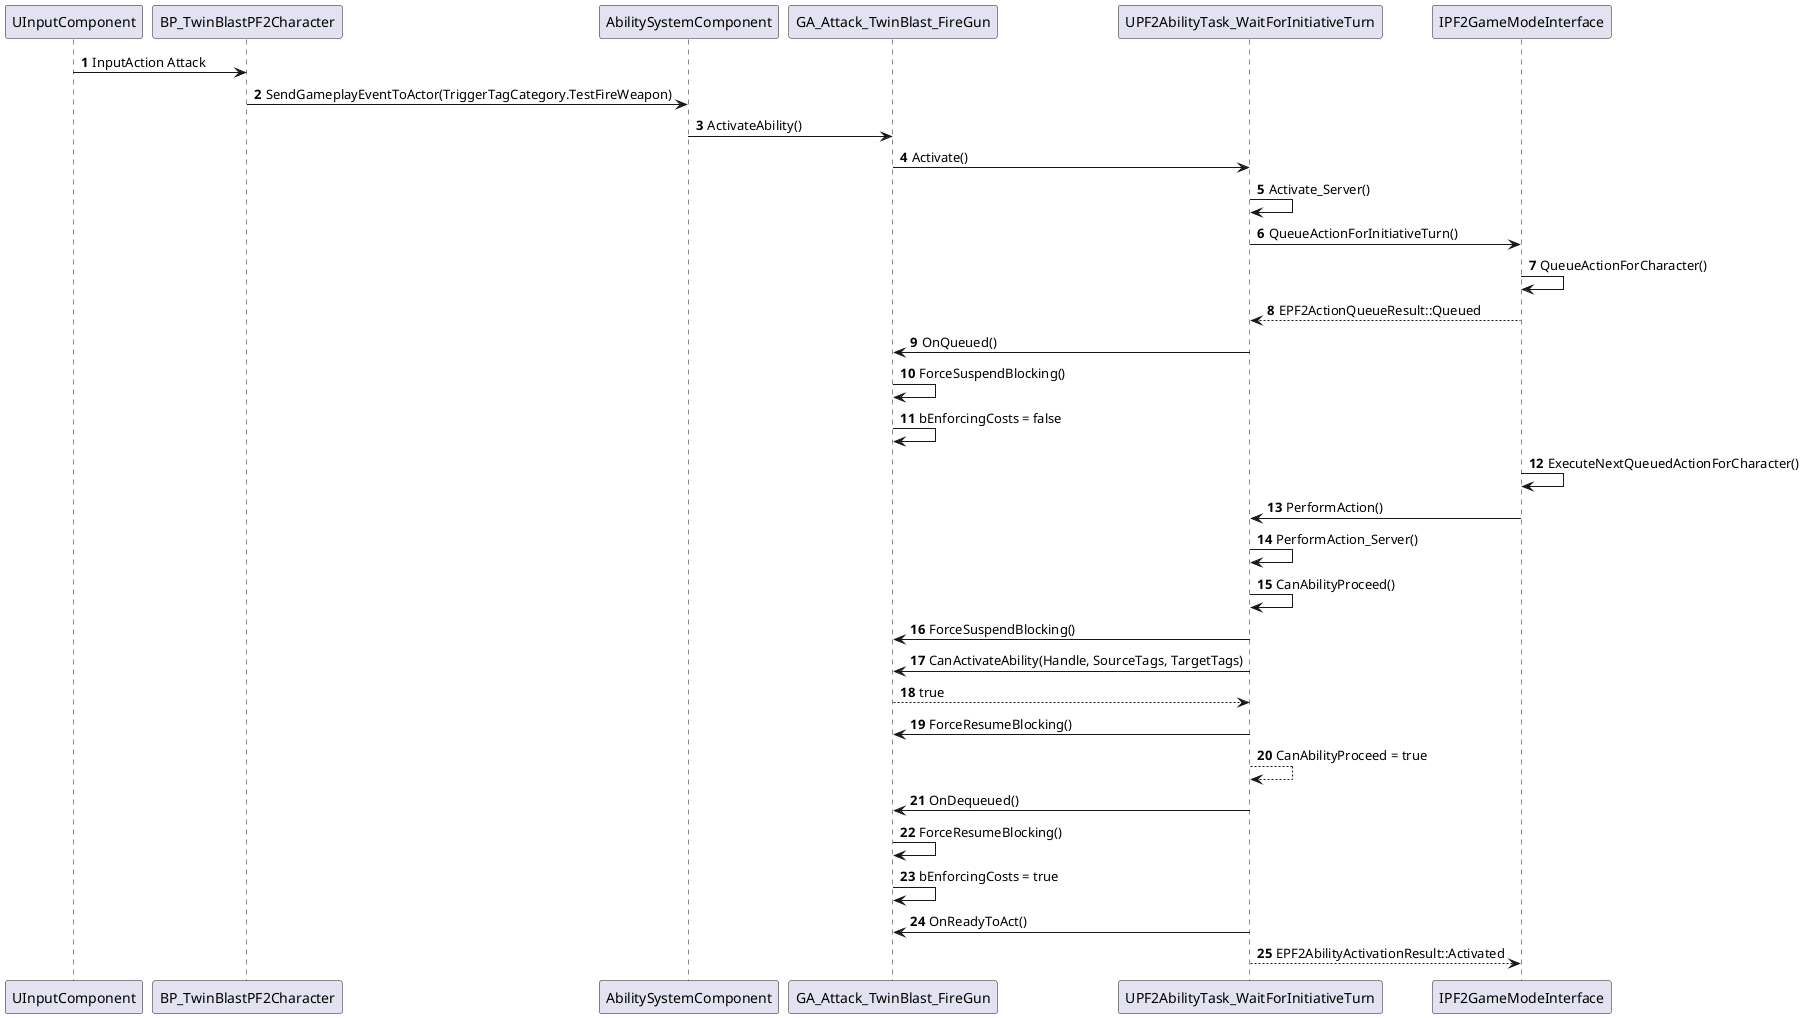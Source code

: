 ﻿@startuml

autonumber

UInputComponent -> BP_TwinBlastPF2Character: InputAction Attack
BP_TwinBlastPF2Character -> AbilitySystemComponent: SendGameplayEventToActor(TriggerTagCategory.TestFireWeapon)

AbilitySystemComponent -> GA_Attack_TwinBlast_FireGun: ActivateAbility()
GA_Attack_TwinBlast_FireGun -> UPF2AbilityTask_WaitForInitiativeTurn: Activate()

UPF2AbilityTask_WaitForInitiativeTurn -> UPF2AbilityTask_WaitForInitiativeTurn: Activate_Server()
UPF2AbilityTask_WaitForInitiativeTurn -> IPF2GameModeInterface: QueueActionForInitiativeTurn()

IPF2GameModeInterface -> IPF2GameModeInterface: QueueActionForCharacter()
IPF2GameModeInterface --> UPF2AbilityTask_WaitForInitiativeTurn: EPF2ActionQueueResult::Queued

UPF2AbilityTask_WaitForInitiativeTurn -> GA_Attack_TwinBlast_FireGun: OnQueued()
GA_Attack_TwinBlast_FireGun -> GA_Attack_TwinBlast_FireGun: ForceSuspendBlocking()
GA_Attack_TwinBlast_FireGun -> GA_Attack_TwinBlast_FireGun: bEnforcingCosts = false

IPF2GameModeInterface -> IPF2GameModeInterface: ExecuteNextQueuedActionForCharacter()

IPF2GameModeInterface -> UPF2AbilityTask_WaitForInitiativeTurn: PerformAction()
UPF2AbilityTask_WaitForInitiativeTurn -> UPF2AbilityTask_WaitForInitiativeTurn: PerformAction_Server()

UPF2AbilityTask_WaitForInitiativeTurn -> UPF2AbilityTask_WaitForInitiativeTurn: CanAbilityProceed()
UPF2AbilityTask_WaitForInitiativeTurn -> GA_Attack_TwinBlast_FireGun: ForceSuspendBlocking()
UPF2AbilityTask_WaitForInitiativeTurn -> GA_Attack_TwinBlast_FireGun: CanActivateAbility(Handle, SourceTags, TargetTags)
GA_Attack_TwinBlast_FireGun --> UPF2AbilityTask_WaitForInitiativeTurn: true
UPF2AbilityTask_WaitForInitiativeTurn -> GA_Attack_TwinBlast_FireGun: ForceResumeBlocking()
UPF2AbilityTask_WaitForInitiativeTurn --> UPF2AbilityTask_WaitForInitiativeTurn: CanAbilityProceed = true

UPF2AbilityTask_WaitForInitiativeTurn -> GA_Attack_TwinBlast_FireGun: OnDequeued()
GA_Attack_TwinBlast_FireGun -> GA_Attack_TwinBlast_FireGun: ForceResumeBlocking()
GA_Attack_TwinBlast_FireGun -> GA_Attack_TwinBlast_FireGun: bEnforcingCosts = true

UPF2AbilityTask_WaitForInitiativeTurn -> GA_Attack_TwinBlast_FireGun: OnReadyToAct()

UPF2AbilityTask_WaitForInitiativeTurn --> IPF2GameModeInterface: EPF2AbilityActivationResult::Activated
@enduml
